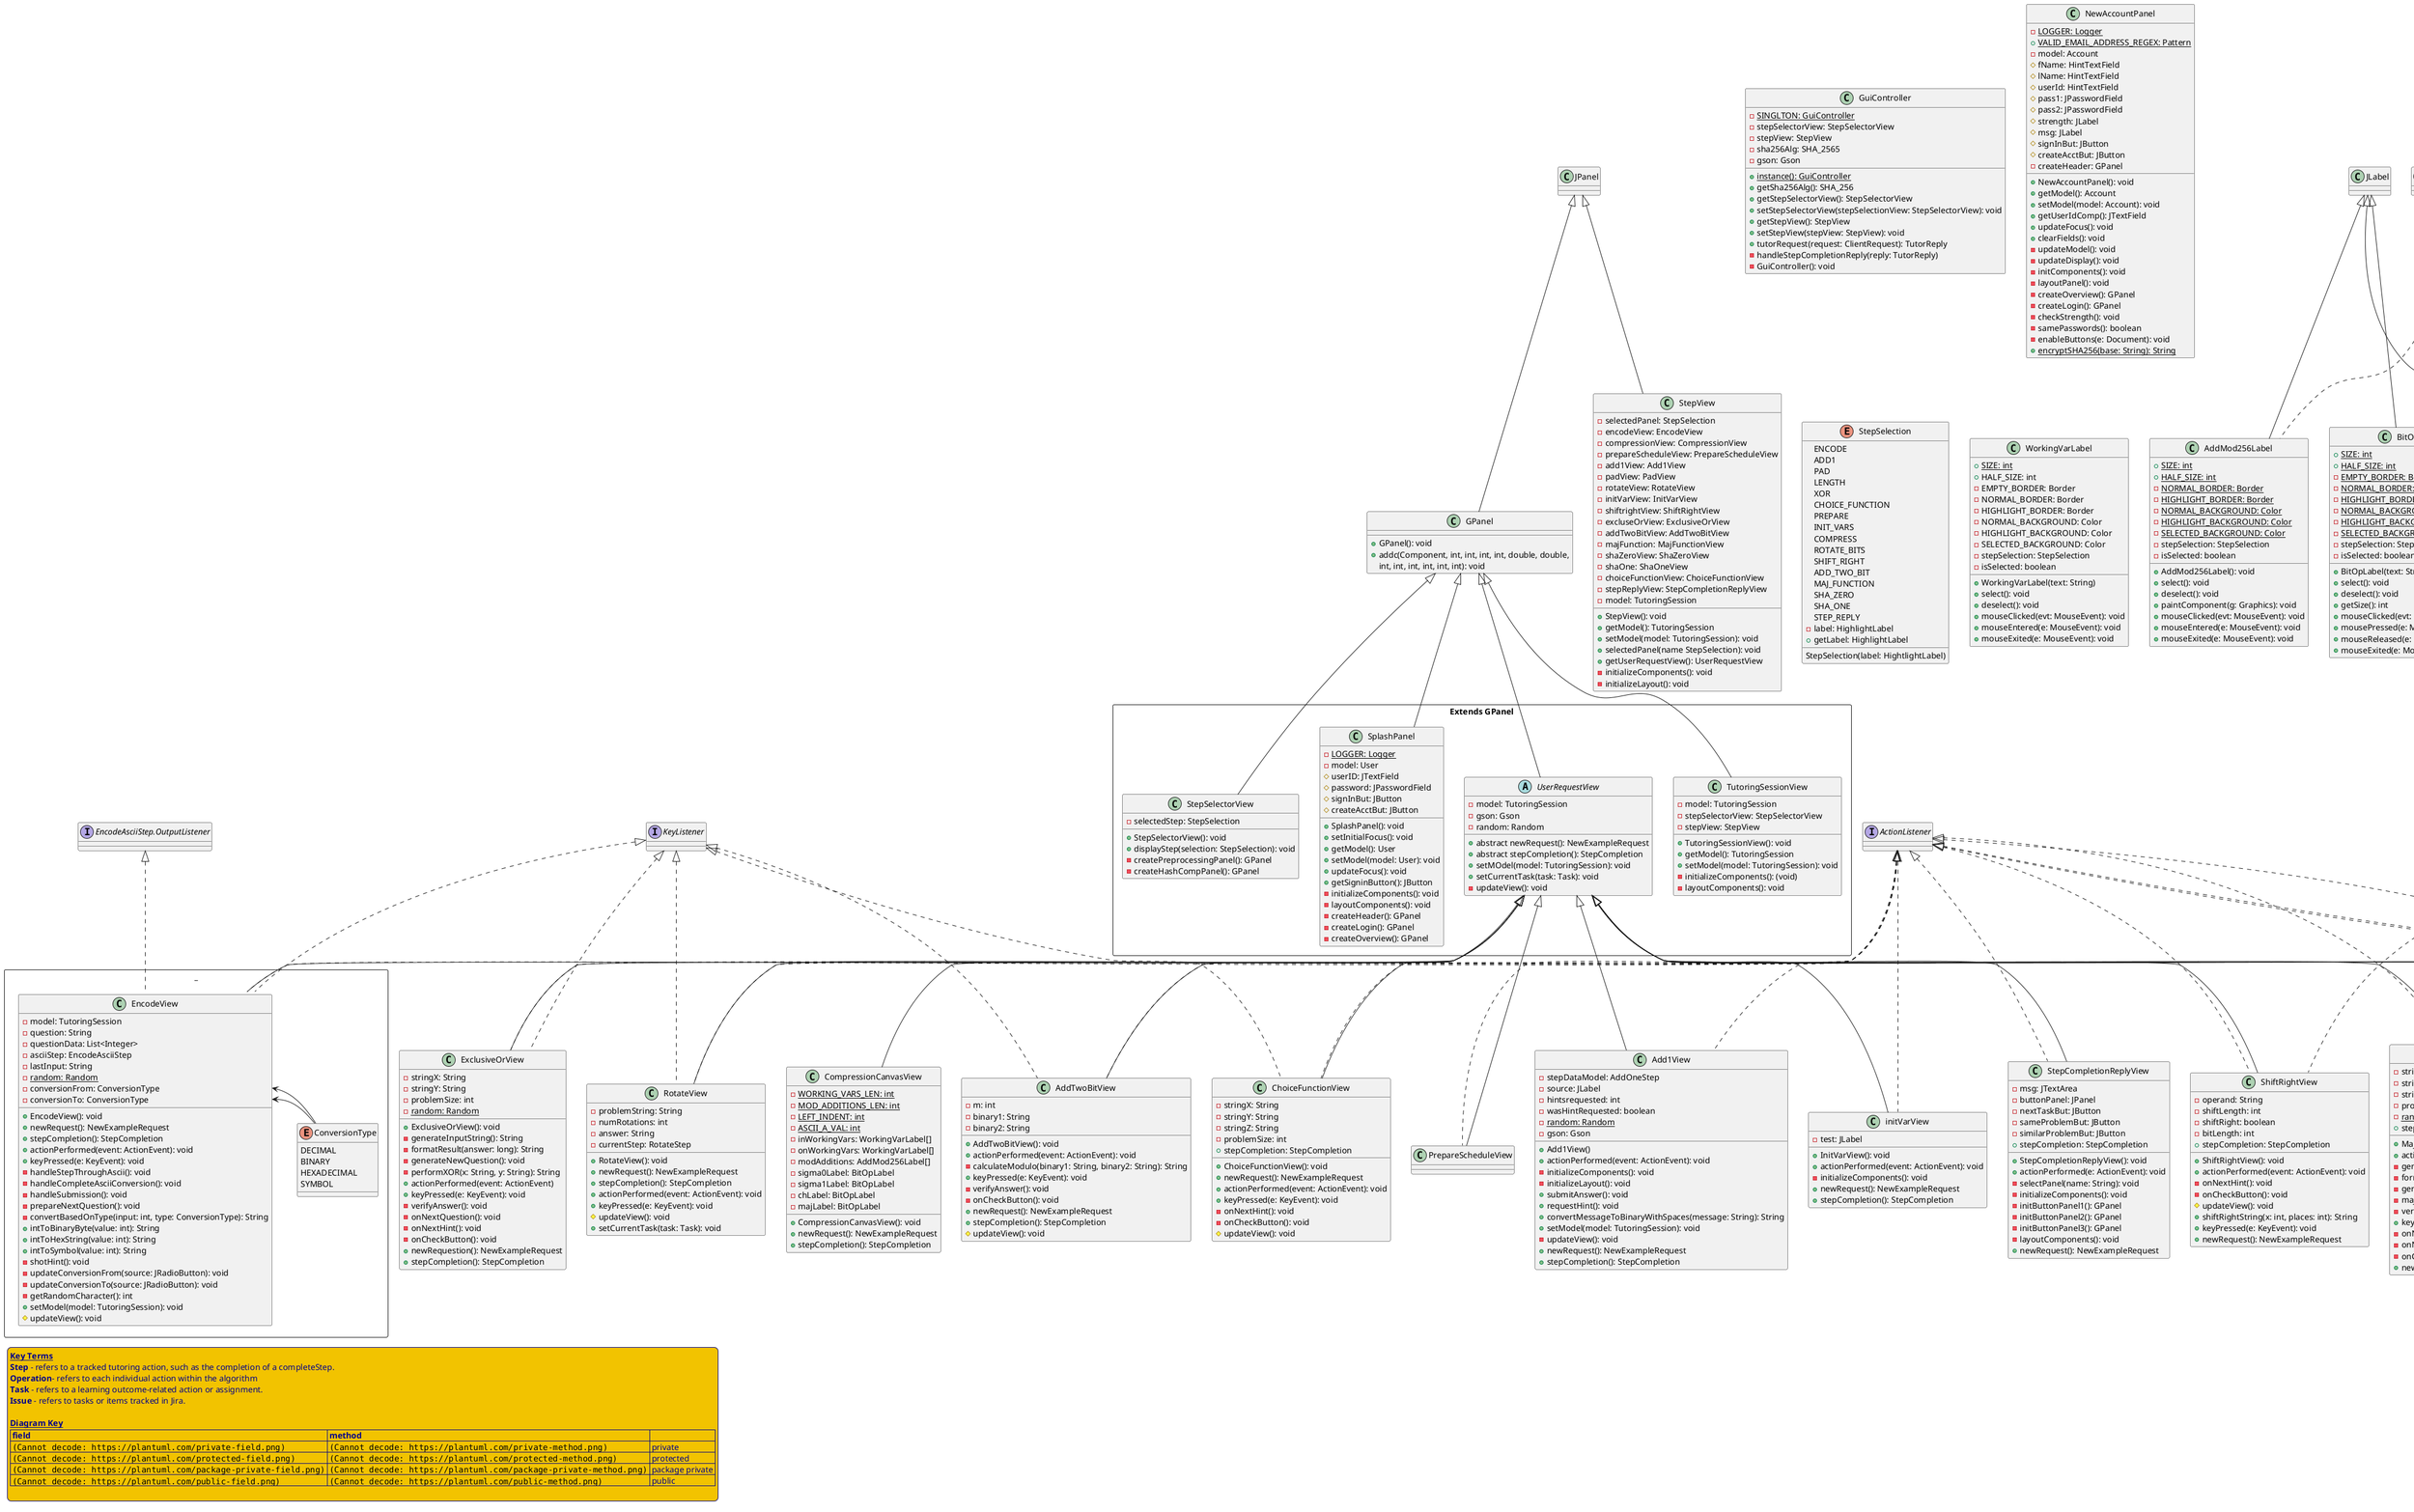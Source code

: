 @startuml
set separator none
skinparam legend{
  BackgroundColor #f2c300
  FontSize 14
  FontColor DarkBlue
  BorderColor DarkBlue
}
legend left
<u><b>Key Terms</b></u>
<b>Step</b> - refers to a tracked tutoring action, such as the completion of a completeStep.
<b>Operation</b>- refers to each individual action within the algorithm
<b>Task</b> - refers to a learning outcome-related action or assignment.
<b>Issue</b> - refers to tasks or items tracked in Jira.

<u><b>Diagram Key</b></u>
|= field |= method |=  |
| <img:https://plantuml.com/private-field.png>         | <img:https://plantuml.com/private-method.png>         | private |
| <img:https://plantuml.com/protected-field.png>       | <img:https://plantuml.com/protected-method.png>       | protected |
| <img:https://plantuml.com/package-private-field.png> | <img:https://plantuml.com/package-private-method.png> | package private |
| <img:https://plantuml.com/public-field.png>          | <img:https://plantuml.com/public-method.png>          | public |

end legend

class "Add1View" {
  - stepDataModel: AddOneStep
  - source: JLabel
  - hintsrequested: int
  - wasHintRequested: boolean
  - random: Random            {static}
  - gson: Gson
  + Add1View()
  + actionPerformed(event: ActionEvent): void
  - initializeComponents(): void
  - initializeLayout(): void
  + submitAnswer(): void
  + requestHint(): void
  + convertMessageToBinaryWithSpaces(message: String): String
  + setModel(model: TutoringSession): void
  - updateView(): void
  + newRequest(): NewExampleRequest
  + stepCompletion(): StepCompletion
}
''''''''''''''''''''''''''''''''''''''''''''''
class "AddMod256Label" {
  + SIZE: int                   {static}
  + HALF_SIZE: int              {static}
  - NORMAL_BORDER: Border       {static}
  - HIGHLIGHT_BORDER: Border    {static}
  - NORMAL_BACKGROUND: Color    {static}
  - HIGHLIGHT_BACKGROUND: Color {static}
  - SELECTED_BACKGROUND: Color  {static}
  - stepSelection: StepSelection
  - isSelected: boolean
  + AddMod256Label(): void
  + select(): void
  + deselect(): void
  + paintComponent(g: Graphics): void
  + mouseClicked(evt: MouseEvent): void
  + mouseEntered(e: MouseEvent): void
  + mouseExited(e: MouseEvent): void
}
''''''''''''''''''''''''''''''''''''''''''''''
class AddTwoBitView {
  - m: int
  - binary1: String
  - binary2: String
  + AddTwoBitView(): void
  + actionPerformed(event: ActionEvent): void
  - calculateModulo(binary1: String, binary2: String): String
  + keyPressed(e: KeyEvent): void
  - verifyAnswer(): void
  - onCheckButton(): void
  + newRequest(): NewExampleRequest
  + stepCompletion(): StepCompletion
  # updateView(): void
}
''''''''''''''''''''''''''''''''''''''''''''''
class BitOpLabel {
  + SIZE: int                   {static}
  + HALF_SIZE: int              {static}
  - EMPTY_BORDER: Border        {static}
  - NORMAL_BORDER: Border       {static}
  - HIGHLIGHT_BORDER: Border    {static}
  - NORMAL_BACKGROUND: Color    {static}
  - HIGHLIGHT_BACKGROUND: Color {static}
  - SELECTED_BACKGROUND: Color  {static}
  - stepSelection: StepSelection
  - isSelected: boolean
  + BitOpLabel(text: String)
  + select(): void
  + deselect(): void
  + getSize(): int
  + mouseClicked(evt: MouseEvent): void
  + mousePressed(e: MouseEvent): void
  + mouseReleased(e: MouseEvent): void
  + mouseExited(e: MouseEvent): void
}
''''''''''''''''''''''''''''''''''''''''''''''
class ChoiceFunctionView {
  - stringX: String
  - stringY: String
  - stringZ: String
  - problemSize: int
  + ChoiceFunctionView(): void
  + newRequest(): NewExampleRequest
  + stepCompletion: StepCompletion
  + actionPerformed(event: ActionEvent): void
  + keyPressed(e: KeyEvent): void
  - onNextHint(): void
  - onCheckButton(): void
  # updateView(): void
}
''''''''''''''''''''''''''''''''''''''''''''''
class CompressionCanvasView {
  - WORKING_VARS_LEN: int  {static}
  - MOD_ADDITIONS_LEN: int {static}
  - LEFT_INDENT: int       {static}
  - ASCII_A_VAL: int       {static}
  - inWorkingVars: WorkingVarLabel[]
  - onWorkingVars: WorkingVarLabel[]
  - modAdditions: AddMod256Label[]
  - sigma0Label: BitOpLabel
  - sigma1Label: BitOpLabel
  - chLabel: BitOpLabel
  - majLabel: BitOpLabel
  + CompressionCanvasView(): void
  + newRequest(): NewExampleRequest
  + stepCompletion(): StepCompletion
}
''''''''''''''''''''''''''''''''''''''''''''''
package "_" <<rectangle>> {
  class EncodeView {
    - model: TutoringSession
    - question: String
    - questionData: List<Integer>
    - asciiStep: EncodeAsciiStep
    - lastInput: String
    - random: Random {static}
    - conversionFrom: ConversionType
    - conversionTo: ConversionType
    + EncodeView(): void
    + newRequest(): NewExampleRequest
    + stepCompletion(): StepCompletion
    + actionPerformed(event: ActionEvent): void
    + keyPressed(e: KeyEvent): void
    - handleStepThroughAscii(): void
    - handleCompleteAsciiConversion(): void
    - handleSubmission(): void
    - prepareNextQuestion(): void
    - convertBasedOnType(input: int, type: ConversionType): String
    + intToBinaryByte(value: int): String
    + intToHexString(value: int): String
    + intToSymbol(value: int): String
    - shotHint(): void
    - updateConversionFrom(source: JRadioButton): void
    - updateConversionTo(source: JRadioButton): void
    - getRandomCharacter(): int
    + setModel(model: TutoringSession): void
    # updateView(): void
  }
  enum ConversionType {
    DECIMAL
    BINARY
    HEXADECIMAL
    SYMBOL
  }
  ConversionType -l-> EncodeView::conversionFrom
  ConversionType -l-> EncodeView::conversionTo
}

class ExclusiveOrView {
  - stringX: String
  - stringY: String
  - problemSize: int
  - random: Random {static}
  + ExclusiveOrView(): void
  - generateInputString(): String
  - formatResult(answer: long): String
  - generateNewQuestion(): void
  - performXOR(x: String, y: String): String
  + actionPerformed(event: ActionEvent)
  + keyPressed(e: KeyEvent): void
  - verifyAnswer(): void
  - onNextQuestion(): void
  - onNextHint(): void
  - onCheckButton(): void
  + newRequestion(): NewExampleRequest
  + stepCompletion(): StepCompletion
}
''''''''''''''''''''''''''''''''''''''''''''''
class GPanel {
  + GPanel(): void
  + addc(Component, int, int, int, int, double, double, 
  int, int, int, int, int, int): void
}
''''''''''''''''''''''''''''''''''''''''''''''
class GuiController {
  - SINGLTON: GuiController   {static}
  + instance(): GuiController {static}
  - stepSelectorView: StepSelectorView
  - stepView: StepView
  - sha256Alg: SHA_2565
  - gson: Gson
  + getSha256Alg(): SHA_256
  + getStepSelectorView(): StepSelectorView
  + setStepSelectorView(stepSelectionView: StepSelectorView): void
  + getStepView(): StepView
  + setStepView(stepView: StepView): void
  + tutorRequest(request: ClientRequest): TutorReply
  - handleStepCompletionReply(reply: TutorReply)
  - GuiController(): void
}
''''''''''''''''''''''''''''''''''''''''''''''
class HighlightLabel {
  - EMPTY_BORDER: Border        {static}
  - NORMAL_BORDER: Border       {static}
  - HIGHLIGHT_BORDER: Border    {static}
  - SELECTED_BORDER: Border     {static}
  - NORMAL_BACKGROUND: Color    {static}
  - HIGHLIGHT_BACKGROUND: Color {static}
  - SELECTED_BACKGROUND: Color  {static}
  - stepSelection: StepCollection
  - isSelected: boolean
  + HighlightLabel(text: String): void
  + setStepSelection(stepSelection: StepSelection): void
  + select(): void
  + deselect(): void
  + mouseClicked(evt: MouseEvent): void
  + mouseEntered(e: MouseEvent): void
  + mouseExited(e: MouseEvent): void
}
''''''''''''''''''''''''''''''''''''''''''''''
class HintTextField {
  - hint: String
  # hintColor: Color
  - isEmailAddr: boolean
  + HintTextField(): void
  + HintTextField(text: String): void
  + HintTextField(columns: int): void
  + HintTextField(text: String, columns: int): void
  - init(hint: String): void
  + getHint(): String
  + setHint(hint: String): void
  + getIsEmailAddr(): boolean
  + setIsEmailAddr(isEmailAddress: boolean): void
  + isDefaultView(): boolean
}
''''''''''''''''''''''''''''''''''''''''''''''
class initVarView {
  - test: JLabel
  + InitVarView(): void
  + actionPerformed(event: ActionEvent): void
  - initializeComponents(): void
  + newRequest(): NewExampleRequest
  + stepCompletion(): StepCompletion
}
''''''''''''''''''''''''''''''''''''''''''''''
class MainFrame {
  - SINGLTON: MainFrame    {static}
  + instance(): MainFrame  {static}
  - SCREEN_SIZE_INSET: int {static}
  - model: TutoringSession
  - view: TutoringSessionView
  - MainFrame(): void
  + getModel(): TutoringSession
  + setModel(model: TutoringSession): void
}
''''''''''''''''''''''''''''''''''''''''''''''
class MajFunctionView {
  - stringX: String
  - stringY: String
  - stringZ: String
  - problemSize: int
  - random: Random {static}
  + MajFunctionView(); void
  + actionPerformed(event: ActionEvent): void
  - generateInputString(): String
  - formatResult(answer: long): String
  - generateNextQuestion(): void
  - majorityFunction(x: String, y: String, z: String): String
  - verifyAnswer(): void
  + keyPressed(e: KeyEvent): void
  - onNextQuestion(): void
  - onNextHint(): void
  - onCheckButton(): void
  + newRequest(): NewExampleRequest
  + stepCompletion: StepCompletion
}
''''''''''''''''''''''''''''''''''''''''''''''
class NewAccountPanel {
  - LOGGER: Logger                     {static}
  + VALID_EMAIL_ADDRESS_REGEX: Pattern {static}
  - model: Account
  # fName: HintTextField
  # lName: HintTextField
  # userId: HintTextField
  # pass1: JPasswordField
  # pass2: JPasswordField
  # strength: JLabel
  # msg: JLabel
  # signInBut: JButton
  # createAcctBut: JButton
  + NewAccountPanel(): void
  + getModel(): Account
  + setModel(model: Account): void
  + getUserIdComp(): JTextField
  + updateFocus(): void
  + clearFields(): void
  - updateModel(): void
  - updateDisplay(): void
  - initComponents(): void
  - layoutPanel(): void
  - createHeader: GPanel
  - createOverview(): GPanel
  - createLogin(): GPanel
  - checkStrength(): void
  - samePasswords(): boolean
  - enableButtons(e: Document): void
  + encryptSHA256(base: String): String {static}
}
''''''''''''''''''''''''''''''''''''''''''''
class PadView {
  - exampleCharacter: JLabel
  - charInput: JTextField
  - verifyButton: JButton
  + PadView(): void
  + notifyAsciiEncoding(bytes: byte[]): void
  + convertStringToBinary(input: String): String {static} 
  + actionPerformed(event: ActionEvent): void
  + keyTyped(event: KeyEvent): void
  + keyPressed(e: KeyEvent): void
  - verifyInput(): void
  - formatBinaryString(binary: String): String
  + newRequest(): NewExampleRequest
  + stepCompletion: StepCompletionReplyView
}
''''''''''''''''''''''''''''''''''''''''''''''
class RotateView {
  - problemString: String
  - numRotations: int
  - answer: String
  - currentStep: RotateStep
  + RotateView(): void
  + newRequest(): NewExampleRequest
  + stepCompletion(): StepCompletion
  + actionPerformed(event: ActionEvent): void
  + keyPressed(e: KeyEvent): void
  # updateView(): void
  + setCurrentTask(task: Task): void
}
''''''''''''''''''''''''''''''''''''''''''''''
class ShaOneView {
  - X_PLACES: int
  - EXAMPLE_INPUT: int
  - answer: String
  + ShaOneView(): void
  + actionPerformed(event: ActionEvent): void
  + shiftRightString(x: int, places: int): String
  + keyPressed(e: KeyEvent): void
  - verifyAnswer(): void
  - onNextQuestion(): void
  - onNextHint(): void
  - onCheckButton(): void
  + newRequest(): NewExampleRequest
  + stepCompletion: StepCompletion    
}
''''''''''''''''''''''''''''''''''''''''''''''
class ShaTuMenuBar {
  + ShaTuMenuBar(): void
  - createFileMenu(): void
}
''''''''''''''''''''''''''''''''''''''''''''''
class ShaZeroView {
  - X_PLACES: int
  - EXAMPLE_INPUT: int
  - answer: String
  + ShaZeroView(): void
  + actionPerformed(event: ActionEvent): void
  - calculateSigma(input: int): String
  + keyPressed(e: KeyEvent): void
  - verifyAnswer(): void
  - onNextQuestion(): void
  - onNextHint(): void
  - onCheckButton(): void
  + newRequest(): NewExampleRequest
  + stepCompletion: StepCompletion   
}
''''''''''''''''''''''''''''''''''''''''''''''
class ShiftRightView {
  - operand: String
  - shiftLength: int
  - shiftRight: boolean
  - bitLength: int
  + ShiftRightView(): void
  + actionPerformed(event: ActionEvent): void
  - onNextHint(): void
  - onCheckButton(): void
  # updateView(): void
  + shiftRightString(x: int, places: int): String
  + keyPressed(e: KeyEvent): void
  + newRequest(): NewExampleRequest
  + stepCompletion: StepCompletion     
}
''''''''''''''''''''''''''''''''''''''''''''''
class SplashFrame {
  + SPLASH: String {static}
  + NEW_USER: String {static}
  + MAX_SIGNIN_ATTEMPTS: int {static}
  - SINGLTON: SplashFrame: {static}
  + instance(): SplashFrame {static}
  - cards: JPanel
  - selectedPanel: String
  - splashPanel: SplashPanel
  - newAccountPanel: NewAccountPanel
  # signInAttempts: int
  - SplashFrame(): void
  + getUser(): User
  + getAccount(): Account
  + invalidPass(): void
  + selectSplash(): void
  + selectNewUser(): void
  + clearNewAccountPanel(): void
  + unknownUser(): void
  - selectPanel(name: String): void 
}
''''''''''''''''''''''''''''''''''''''''''''''
class StepCompletionReplyView {
  - msg: JTextArea
  - buttonPanel: JPanel
  - nextTaskBut: JButton
  - sameProblemBut: JButton
  - similarProblemBut: JButton
  + StepCompletionReplyView(): void
  + actionPerformed(e: ActionEvent): void
  - selectPanel(name: String): void
  - initializeComponents(): void
  - initButtonPanel1(): GPanel
  - initButtonPanel2(): GPanel
  - initButtonPanel3(): GPanel
  - layoutComponents(): void
  + newRequest(): NewExampleRequest
  + stepCompletion: StepCompletion
}
''''''''''''''''''''''''''''''''''''''''''''''
enum StepSelection {
  ENCODE
  ADD1
  PAD
  LENGTH
  XOR
  CHOICE_FUNCTION
  PREPARE
  INIT_VARS
  COMPRESS
  ROTATE_BITS
  SHIFT_RIGHT
  ADD_TWO_BIT
  MAJ_FUNCTION
  SHA_ZERO
  SHA_ONE
  STEP_REPLY
  - label: HighlightLabel
  StepSelection(label: HightlightLabel)
  + getLabel: HighlightLabel
}
''''''''''''''''''''''''''''''''''''''''''''''
class StepView {
  - selectedPanel: StepSelection
  - encodeView: EncodeView
  - compressionView: CompressionView
  - prepareScheduleView: PrepareScheduleView
  - add1View: Add1View
  - padView: PadView
  - rotateView: RotateView
  - initVarView: InitVarView
  - shiftrightView: ShiftRightView
  - excluseOrView: ExclusiveOrView
  - addTwoBitView: AddTwoBitView
  - majFunction: MajFunctionView
  - shaZeroView: ShaZeroView
  - shaOne: ShaOneView
  - choiceFunctionView: ChoiceFunctionView
  - stepReplyView: StepCompletionReplyView
  - model: TutoringSession
  + StepView(): void
  + getModel(): TutoringSession
  + setModel(model: TutoringSession): void
  + selectedPanel(name StepSelection): void
  + getUserRequestView(): UserRequestView
  - initializeComponents(): void
  - initializeLayout(): void
}
''''''''''''''''''''''''''''''''''''''''''''''
class WorkingVarLabel {
  + SIZE: int  {static}
  + HALF_SIZE: int
  - EMPTY_BORDER: Border
  - NORMAL_BORDER: Border
  - HIGHLIGHT_BORDER: Border
  - NORMAL_BACKGROUND: Color
  - HIGHLIGHT_BACKGROUND: Color
  - SELECTED_BACKGROUND: Color
  - stepSelection: StepSelection
  - isSelected: boolean
  + WorkingVarLabel(text: String)
  + select(): void
  + deselect(): void
  + mouseClicked(evt: MouseEvent): void
  + mouseEntered(e: MouseEvent): void
  + mouseExited(e: MouseEvent): void
}
''''''''''''''''''''''''''''''''''''''''''''''
package "Extends GPanel" <<rectangle>> {
  class SplashPanel extends GPanel {
    - LOGGER: Logger     {static}
    - model: User
    # userID: JTextField
    # password: JPasswordField
    # signInBut: JButton
    # createAcctBut: JButton
    + SplashPanel(): void
    + setInitialFocus(): void
    + getModel(): User
    + setModel(model: User): void
    + updateFocus(): void
    + getSigninButton(): JButton
    - initializeComponents(): void
    - layoutComponents(): void
    - createHeader(): GPanel
    - createLogin(): GPanel
    - createOverview(): GPanel
  }
  class StepSelectorView extends GPanel {
    - selectedStep: StepSelection
    + StepSelectorView(): void
    + displayStep(selection: StepSelection): void
    - createPreprocessingPanel(): GPanel
    - createHashCompPanel(): GPanel
  }
  class TutoringSessionView extends GPanel {
    - model: TutoringSession
    - stepSelectorView: StepSelectorView
    - stepView: StepView
    + TutoringSessionView(): void
    + getModel(): TutoringSession
    + setModel(model: TutoringSession): void
    - initializeComponents(): (void)
    - layoutComponents(): void
  }
  abstract UserRequestView extends GPanel {
    - model: TutoringSession
    - gson: Gson
    - random: Random
    + abstract newRequest(): NewExampleRequest
    + abstract stepCompletion(): StepCompletion
    + setMOdel(model: TutoringSession): void
    + setCurrentTask(task: Task): void
    - updateView(): void
  }
}    
class "Add1View" extends UserRequestView implements ActionListener
class "AddMod256Label" extends JLabel implements MouseListener
class AddTwoBitView extends UserRequestView implements ActionListener, KeyListener
class BitOpLabel extends JLabel implements MouseListener
class ChoiceFunctionView extends UserRequestView implements ActionListener, KeyListener
class CompressionCanvasView extends UserRequestView
class EncodeView extends UserRequestView implements ActionListener, KeyListener, EncodeAsciiStep.OutputListener
class ExclusiveOrView extends UserRequestView implements ActionListener, KeyListener
class GPanel extends JPanel
'class GuiController extends
class HighlightLabel extends JLabel implements MouseListener
class HintTextField extends JTextField
class initVarView extends UserRequestView implements ActionListener
class MainFrame extends JFrame implements WindowListener
class MajFunctionView extends UserRequestView implements ActionListener, Keylistener
class PadView extends UserRequestView implements ActionListener, Keylistener, SHA_256Listener
class PrepareScheduleView extends UserRequestView implements ActionListener
class RotateView extends UserRequestView implements ActionListener, KeyListener
class ShaOneView extends UserRequestView implements ActionListener, Keylistener
class ShaTuMenuBar extends JMenuBar
class ShaZeroView extends UserRequestView implements ActionListener, Keylistener
class ShiftRightView extends UserRequestView implements ActionListener, Keylistener
class SplashFrame extends JFrame
class StepCompletionReplyView extends UserRequestView implements ActionListener
'enum StepSelection...
class StepView extends JPanel
@enduml
